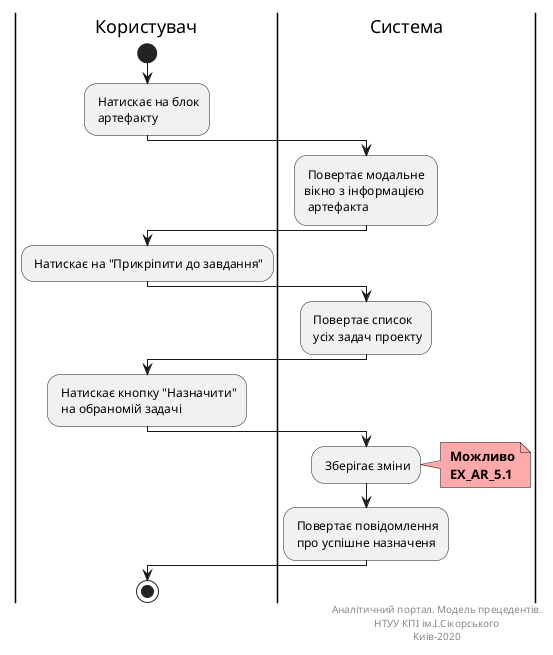 @startuml
    |Користувач|
        start
        : Натискає на блок\n артефакту;
    |Система|
        : Повертає модальне \nвікно з інформацією \n артефакта;
        
    |Користувач|
        : Натискає на "Прикріпити до завдання";
    |Система|
        : Повертає список\n усіх задач проекту;
    |Користувач|
        : Натискає кнопку "Назначити"\n на обраномій задачі;
    |Система|
        : Зберігає зміни;
        note right #ffaaaa
        <b> Можливо
        <b> EX_AR_5.1
        end note
        : Повертає повідомлення\n про успішне назначеня;
    |Користувач|
        stop;

    right footer
        Аналітичний портал. Модель прецедентів.
        НТУУ КПІ ім.І.Сікорського
        Киів-2020
    end footer
@enduml
